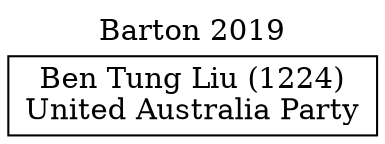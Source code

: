 // House preference flow
digraph "Ben Tung Liu (1224)_Barton_2019" {
	graph [label="Barton 2019" labelloc=t mclimit=10]
	node [shape=box]
	"Ben Tung Liu (1224)" [label="Ben Tung Liu (1224)
United Australia Party"]
}
